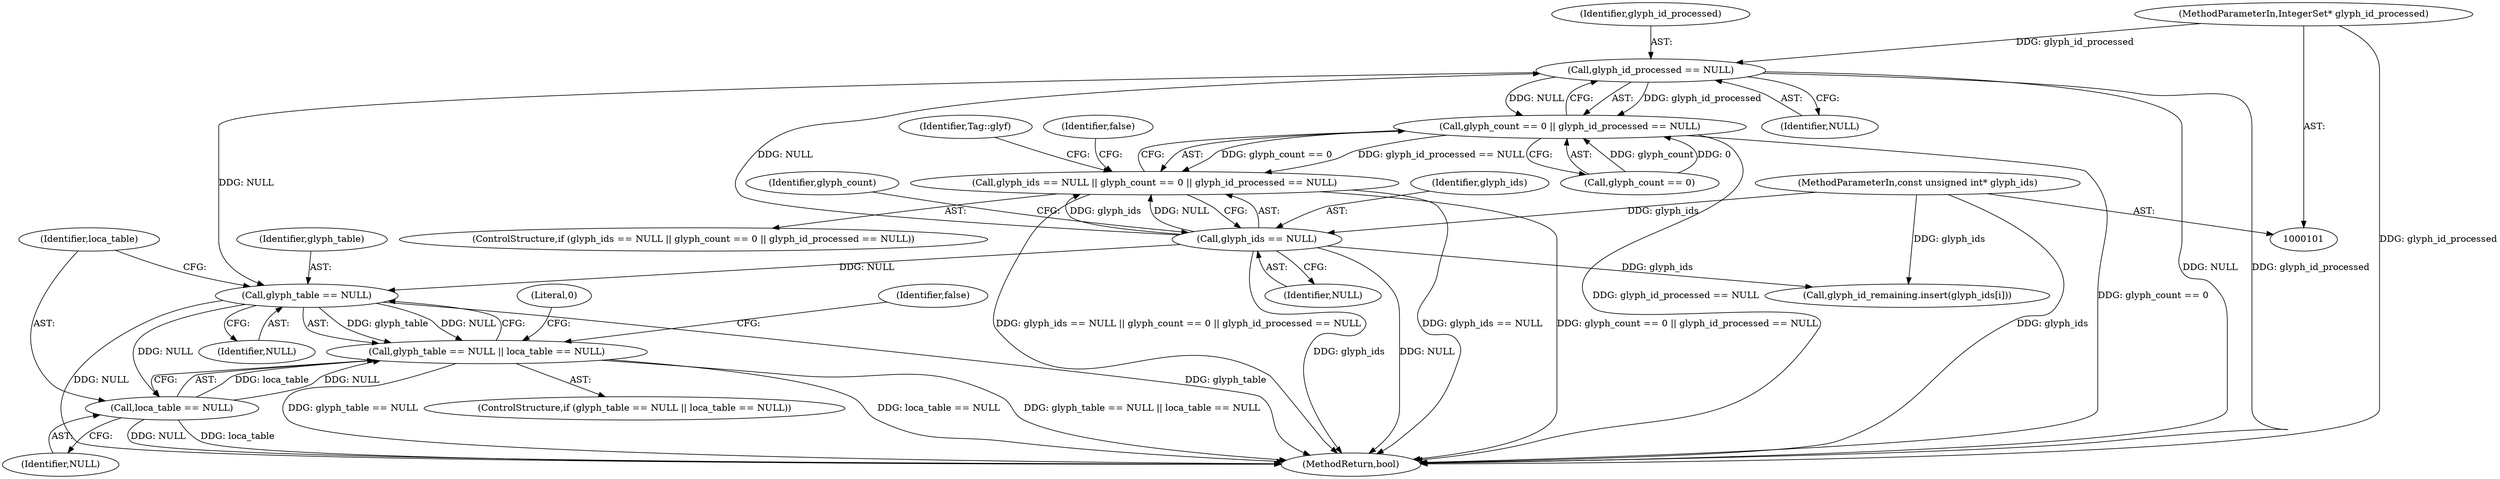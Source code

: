 digraph "0_Chrome_5b65968b6c64fa02e74ca6b965bf5998b911e826@pointer" {
"1000115" [label="(Call,glyph_id_processed == NULL)"];
"1000104" [label="(MethodParameterIn,IntegerSet* glyph_id_processed)"];
"1000108" [label="(Call,glyph_ids == NULL)"];
"1000102" [label="(MethodParameterIn,const unsigned int* glyph_ids)"];
"1000111" [label="(Call,glyph_count == 0 || glyph_id_processed == NULL)"];
"1000107" [label="(Call,glyph_ids == NULL || glyph_count == 0 || glyph_id_processed == NULL)"];
"1000127" [label="(Call,glyph_table == NULL)"];
"1000126" [label="(Call,glyph_table == NULL || loca_table == NULL)"];
"1000130" [label="(Call,loca_table == NULL)"];
"1000116" [label="(Identifier,glyph_id_processed)"];
"1000128" [label="(Identifier,glyph_table)"];
"1000150" [label="(Call,glyph_id_remaining.insert(glyph_ids[i]))"];
"1000125" [label="(ControlStructure,if (glyph_table == NULL || loca_table == NULL))"];
"1000115" [label="(Call,glyph_id_processed == NULL)"];
"1000120" [label="(Identifier,false)"];
"1000110" [label="(Identifier,NULL)"];
"1000129" [label="(Identifier,NULL)"];
"1000138" [label="(Literal,0)"];
"1000127" [label="(Call,glyph_table == NULL)"];
"1000108" [label="(Call,glyph_ids == NULL)"];
"1000126" [label="(Call,glyph_table == NULL || loca_table == NULL)"];
"1000130" [label="(Call,loca_table == NULL)"];
"1000117" [label="(Identifier,NULL)"];
"1000107" [label="(Call,glyph_ids == NULL || glyph_count == 0 || glyph_id_processed == NULL)"];
"1000135" [label="(Identifier,false)"];
"1000106" [label="(ControlStructure,if (glyph_ids == NULL || glyph_count == 0 || glyph_id_processed == NULL))"];
"1000112" [label="(Call,glyph_count == 0)"];
"1000111" [label="(Call,glyph_count == 0 || glyph_id_processed == NULL)"];
"1000102" [label="(MethodParameterIn,const unsigned int* glyph_ids)"];
"1000113" [label="(Identifier,glyph_count)"];
"1000109" [label="(Identifier,glyph_ids)"];
"1000132" [label="(Identifier,NULL)"];
"1000122" [label="(Identifier,Tag::glyf)"];
"1000131" [label="(Identifier,loca_table)"];
"1000104" [label="(MethodParameterIn,IntegerSet* glyph_id_processed)"];
"1000262" [label="(MethodReturn,bool)"];
"1000115" -> "1000111"  [label="AST: "];
"1000115" -> "1000117"  [label="CFG: "];
"1000116" -> "1000115"  [label="AST: "];
"1000117" -> "1000115"  [label="AST: "];
"1000111" -> "1000115"  [label="CFG: "];
"1000115" -> "1000262"  [label="DDG: NULL"];
"1000115" -> "1000262"  [label="DDG: glyph_id_processed"];
"1000115" -> "1000111"  [label="DDG: glyph_id_processed"];
"1000115" -> "1000111"  [label="DDG: NULL"];
"1000104" -> "1000115"  [label="DDG: glyph_id_processed"];
"1000108" -> "1000115"  [label="DDG: NULL"];
"1000115" -> "1000127"  [label="DDG: NULL"];
"1000104" -> "1000101"  [label="AST: "];
"1000104" -> "1000262"  [label="DDG: glyph_id_processed"];
"1000108" -> "1000107"  [label="AST: "];
"1000108" -> "1000110"  [label="CFG: "];
"1000109" -> "1000108"  [label="AST: "];
"1000110" -> "1000108"  [label="AST: "];
"1000113" -> "1000108"  [label="CFG: "];
"1000107" -> "1000108"  [label="CFG: "];
"1000108" -> "1000262"  [label="DDG: NULL"];
"1000108" -> "1000262"  [label="DDG: glyph_ids"];
"1000108" -> "1000107"  [label="DDG: glyph_ids"];
"1000108" -> "1000107"  [label="DDG: NULL"];
"1000102" -> "1000108"  [label="DDG: glyph_ids"];
"1000108" -> "1000127"  [label="DDG: NULL"];
"1000108" -> "1000150"  [label="DDG: glyph_ids"];
"1000102" -> "1000101"  [label="AST: "];
"1000102" -> "1000262"  [label="DDG: glyph_ids"];
"1000102" -> "1000150"  [label="DDG: glyph_ids"];
"1000111" -> "1000107"  [label="AST: "];
"1000111" -> "1000112"  [label="CFG: "];
"1000112" -> "1000111"  [label="AST: "];
"1000107" -> "1000111"  [label="CFG: "];
"1000111" -> "1000262"  [label="DDG: glyph_id_processed == NULL"];
"1000111" -> "1000262"  [label="DDG: glyph_count == 0"];
"1000111" -> "1000107"  [label="DDG: glyph_count == 0"];
"1000111" -> "1000107"  [label="DDG: glyph_id_processed == NULL"];
"1000112" -> "1000111"  [label="DDG: glyph_count"];
"1000112" -> "1000111"  [label="DDG: 0"];
"1000107" -> "1000106"  [label="AST: "];
"1000120" -> "1000107"  [label="CFG: "];
"1000122" -> "1000107"  [label="CFG: "];
"1000107" -> "1000262"  [label="DDG: glyph_ids == NULL"];
"1000107" -> "1000262"  [label="DDG: glyph_ids == NULL || glyph_count == 0 || glyph_id_processed == NULL"];
"1000107" -> "1000262"  [label="DDG: glyph_count == 0 || glyph_id_processed == NULL"];
"1000127" -> "1000126"  [label="AST: "];
"1000127" -> "1000129"  [label="CFG: "];
"1000128" -> "1000127"  [label="AST: "];
"1000129" -> "1000127"  [label="AST: "];
"1000131" -> "1000127"  [label="CFG: "];
"1000126" -> "1000127"  [label="CFG: "];
"1000127" -> "1000262"  [label="DDG: NULL"];
"1000127" -> "1000262"  [label="DDG: glyph_table"];
"1000127" -> "1000126"  [label="DDG: glyph_table"];
"1000127" -> "1000126"  [label="DDG: NULL"];
"1000127" -> "1000130"  [label="DDG: NULL"];
"1000126" -> "1000125"  [label="AST: "];
"1000126" -> "1000130"  [label="CFG: "];
"1000130" -> "1000126"  [label="AST: "];
"1000135" -> "1000126"  [label="CFG: "];
"1000138" -> "1000126"  [label="CFG: "];
"1000126" -> "1000262"  [label="DDG: glyph_table == NULL"];
"1000126" -> "1000262"  [label="DDG: loca_table == NULL"];
"1000126" -> "1000262"  [label="DDG: glyph_table == NULL || loca_table == NULL"];
"1000130" -> "1000126"  [label="DDG: loca_table"];
"1000130" -> "1000126"  [label="DDG: NULL"];
"1000130" -> "1000132"  [label="CFG: "];
"1000131" -> "1000130"  [label="AST: "];
"1000132" -> "1000130"  [label="AST: "];
"1000130" -> "1000262"  [label="DDG: NULL"];
"1000130" -> "1000262"  [label="DDG: loca_table"];
}
